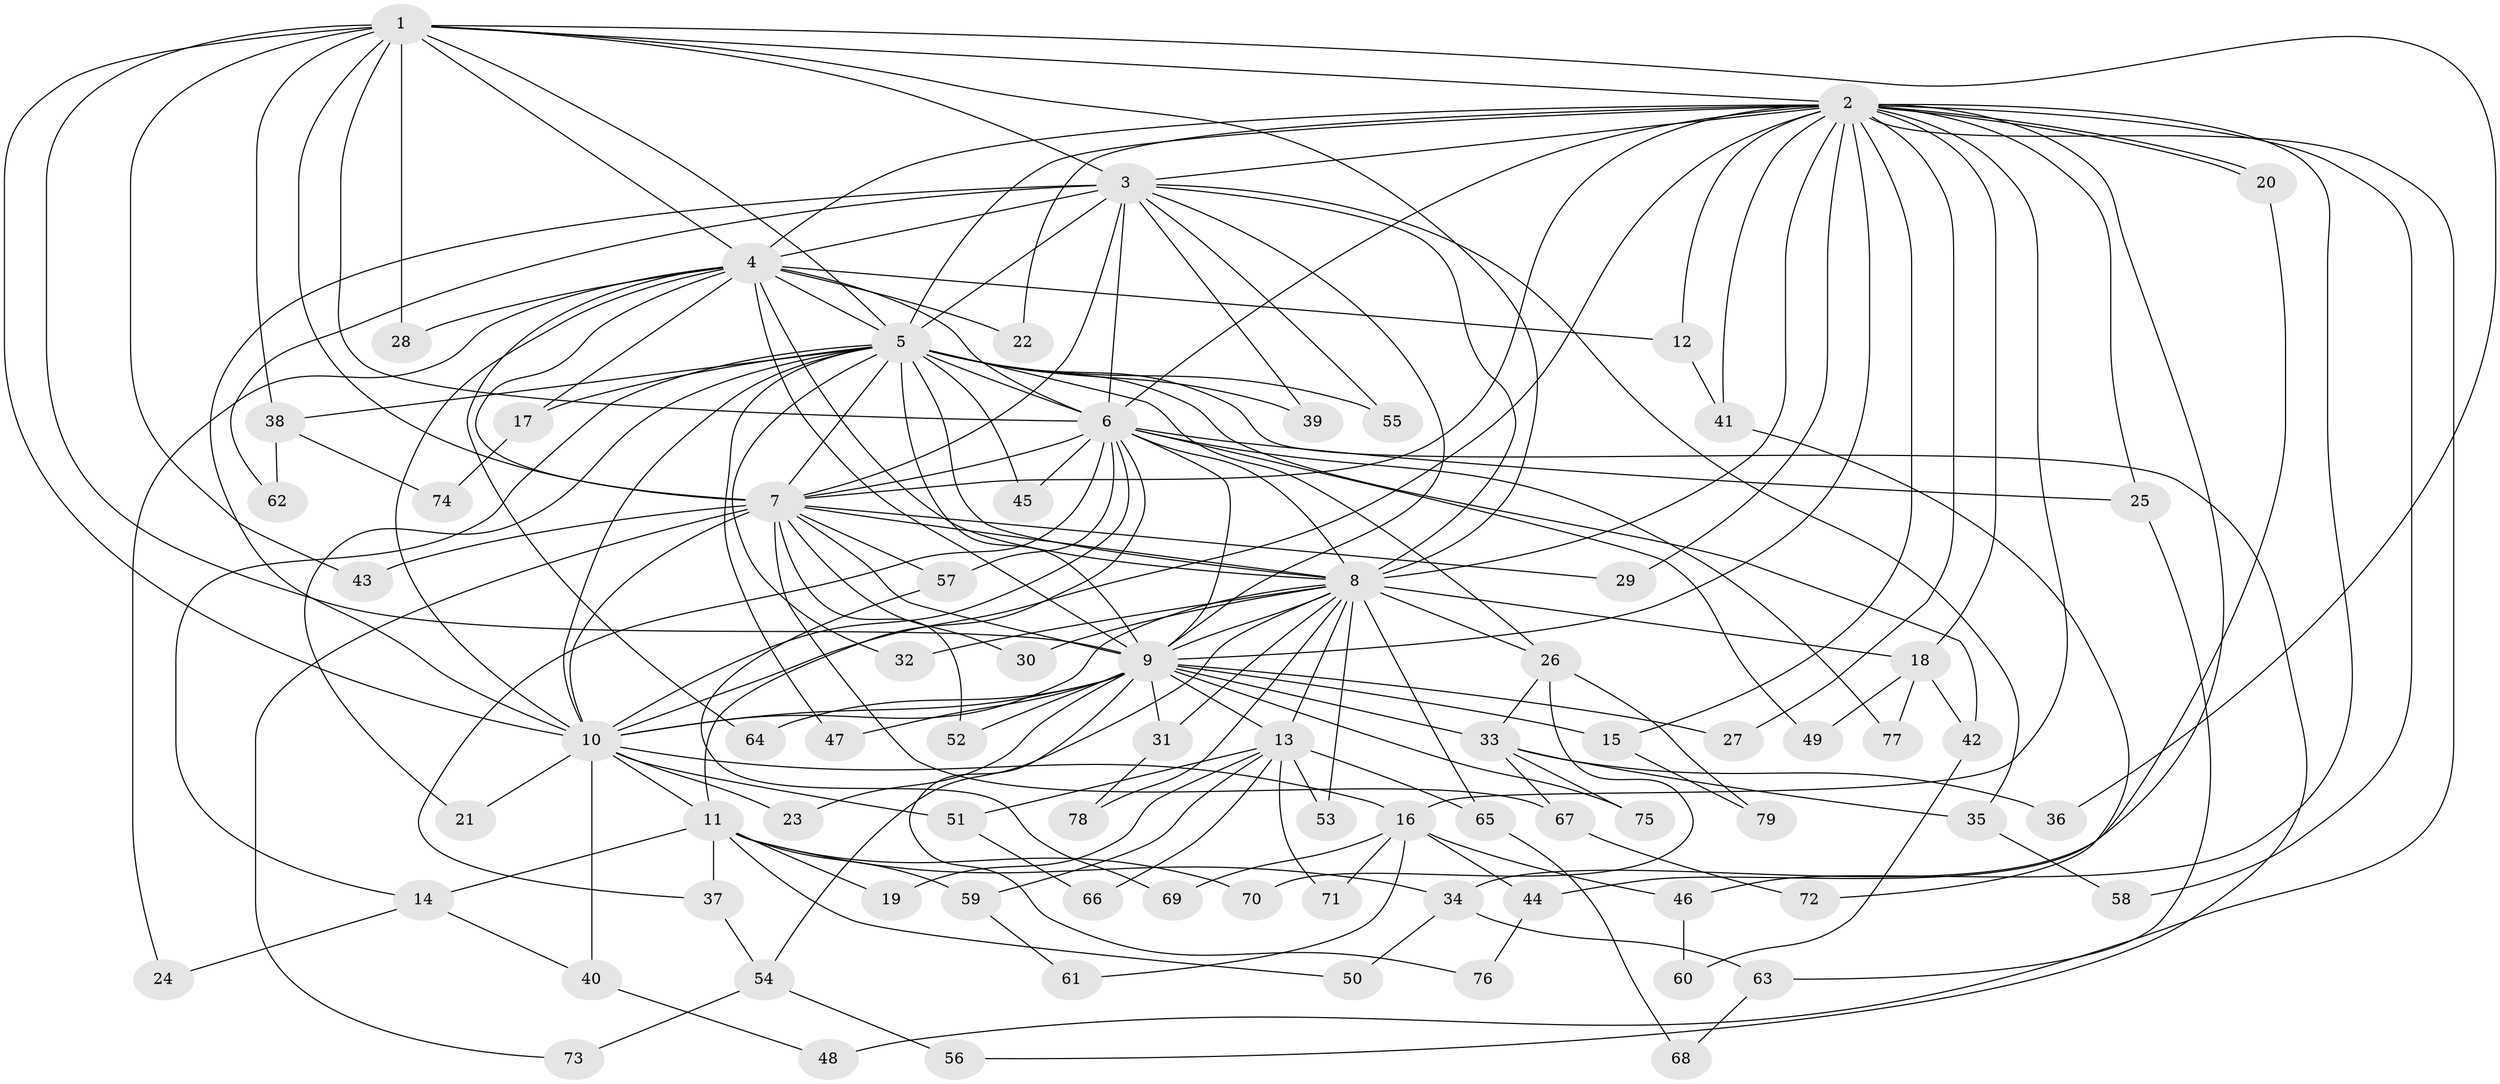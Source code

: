 // coarse degree distribution, {9: 0.034482758620689655, 21: 0.017241379310344827, 17: 0.017241379310344827, 19: 0.017241379310344827, 14: 0.017241379310344827, 20: 0.034482758620689655, 12: 0.017241379310344827, 3: 0.22413793103448276, 7: 0.034482758620689655, 4: 0.017241379310344827, 2: 0.4827586206896552, 6: 0.017241379310344827, 5: 0.034482758620689655, 1: 0.034482758620689655}
// Generated by graph-tools (version 1.1) at 2025/23/03/03/25 07:23:46]
// undirected, 79 vertices, 183 edges
graph export_dot {
graph [start="1"]
  node [color=gray90,style=filled];
  1;
  2;
  3;
  4;
  5;
  6;
  7;
  8;
  9;
  10;
  11;
  12;
  13;
  14;
  15;
  16;
  17;
  18;
  19;
  20;
  21;
  22;
  23;
  24;
  25;
  26;
  27;
  28;
  29;
  30;
  31;
  32;
  33;
  34;
  35;
  36;
  37;
  38;
  39;
  40;
  41;
  42;
  43;
  44;
  45;
  46;
  47;
  48;
  49;
  50;
  51;
  52;
  53;
  54;
  55;
  56;
  57;
  58;
  59;
  60;
  61;
  62;
  63;
  64;
  65;
  66;
  67;
  68;
  69;
  70;
  71;
  72;
  73;
  74;
  75;
  76;
  77;
  78;
  79;
  1 -- 2;
  1 -- 3;
  1 -- 4;
  1 -- 5;
  1 -- 6;
  1 -- 7;
  1 -- 8;
  1 -- 9;
  1 -- 10;
  1 -- 28;
  1 -- 36;
  1 -- 38;
  1 -- 43;
  2 -- 3;
  2 -- 4;
  2 -- 5;
  2 -- 6;
  2 -- 7;
  2 -- 8;
  2 -- 9;
  2 -- 10;
  2 -- 12;
  2 -- 15;
  2 -- 16;
  2 -- 18;
  2 -- 20;
  2 -- 20;
  2 -- 22;
  2 -- 25;
  2 -- 27;
  2 -- 29;
  2 -- 41;
  2 -- 44;
  2 -- 46;
  2 -- 48;
  2 -- 58;
  3 -- 4;
  3 -- 5;
  3 -- 6;
  3 -- 7;
  3 -- 8;
  3 -- 9;
  3 -- 10;
  3 -- 35;
  3 -- 39;
  3 -- 55;
  3 -- 62;
  4 -- 5;
  4 -- 6;
  4 -- 7;
  4 -- 8;
  4 -- 9;
  4 -- 10;
  4 -- 12;
  4 -- 17;
  4 -- 22;
  4 -- 24;
  4 -- 28;
  4 -- 64;
  5 -- 6;
  5 -- 7;
  5 -- 8;
  5 -- 9;
  5 -- 10;
  5 -- 14;
  5 -- 17;
  5 -- 21;
  5 -- 26;
  5 -- 32;
  5 -- 38;
  5 -- 39;
  5 -- 42;
  5 -- 45;
  5 -- 47;
  5 -- 55;
  5 -- 56;
  6 -- 7;
  6 -- 8;
  6 -- 9;
  6 -- 10;
  6 -- 11;
  6 -- 25;
  6 -- 37;
  6 -- 45;
  6 -- 49;
  6 -- 57;
  6 -- 77;
  7 -- 8;
  7 -- 9;
  7 -- 10;
  7 -- 29;
  7 -- 30;
  7 -- 43;
  7 -- 52;
  7 -- 57;
  7 -- 67;
  7 -- 73;
  8 -- 9;
  8 -- 10;
  8 -- 13;
  8 -- 18;
  8 -- 26;
  8 -- 30;
  8 -- 31;
  8 -- 32;
  8 -- 53;
  8 -- 54;
  8 -- 65;
  8 -- 78;
  9 -- 10;
  9 -- 13;
  9 -- 15;
  9 -- 23;
  9 -- 27;
  9 -- 31;
  9 -- 33;
  9 -- 47;
  9 -- 52;
  9 -- 64;
  9 -- 75;
  9 -- 76;
  10 -- 11;
  10 -- 16;
  10 -- 21;
  10 -- 23;
  10 -- 40;
  10 -- 51;
  11 -- 14;
  11 -- 19;
  11 -- 34;
  11 -- 37;
  11 -- 50;
  11 -- 59;
  11 -- 70;
  12 -- 41;
  13 -- 19;
  13 -- 51;
  13 -- 53;
  13 -- 59;
  13 -- 65;
  13 -- 66;
  13 -- 71;
  14 -- 24;
  14 -- 40;
  15 -- 79;
  16 -- 44;
  16 -- 46;
  16 -- 61;
  16 -- 69;
  16 -- 71;
  17 -- 74;
  18 -- 42;
  18 -- 49;
  18 -- 77;
  20 -- 34;
  25 -- 63;
  26 -- 33;
  26 -- 70;
  26 -- 79;
  31 -- 78;
  33 -- 35;
  33 -- 36;
  33 -- 67;
  33 -- 75;
  34 -- 50;
  34 -- 63;
  35 -- 58;
  37 -- 54;
  38 -- 62;
  38 -- 74;
  40 -- 48;
  41 -- 72;
  42 -- 60;
  44 -- 76;
  46 -- 60;
  51 -- 66;
  54 -- 56;
  54 -- 73;
  57 -- 69;
  59 -- 61;
  63 -- 68;
  65 -- 68;
  67 -- 72;
}
